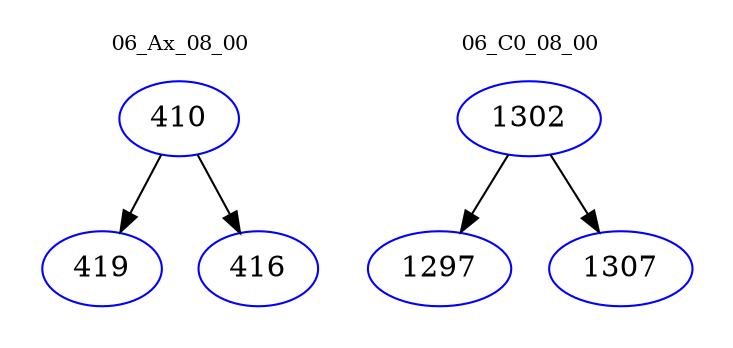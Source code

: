 digraph{
subgraph cluster_0 {
color = white
label = "06_Ax_08_00";
fontsize=10;
T0_410 [label="410", color="blue"]
T0_410 -> T0_419 [color="black"]
T0_419 [label="419", color="blue"]
T0_410 -> T0_416 [color="black"]
T0_416 [label="416", color="blue"]
}
subgraph cluster_1 {
color = white
label = "06_C0_08_00";
fontsize=10;
T1_1302 [label="1302", color="blue"]
T1_1302 -> T1_1297 [color="black"]
T1_1297 [label="1297", color="blue"]
T1_1302 -> T1_1307 [color="black"]
T1_1307 [label="1307", color="blue"]
}
}
